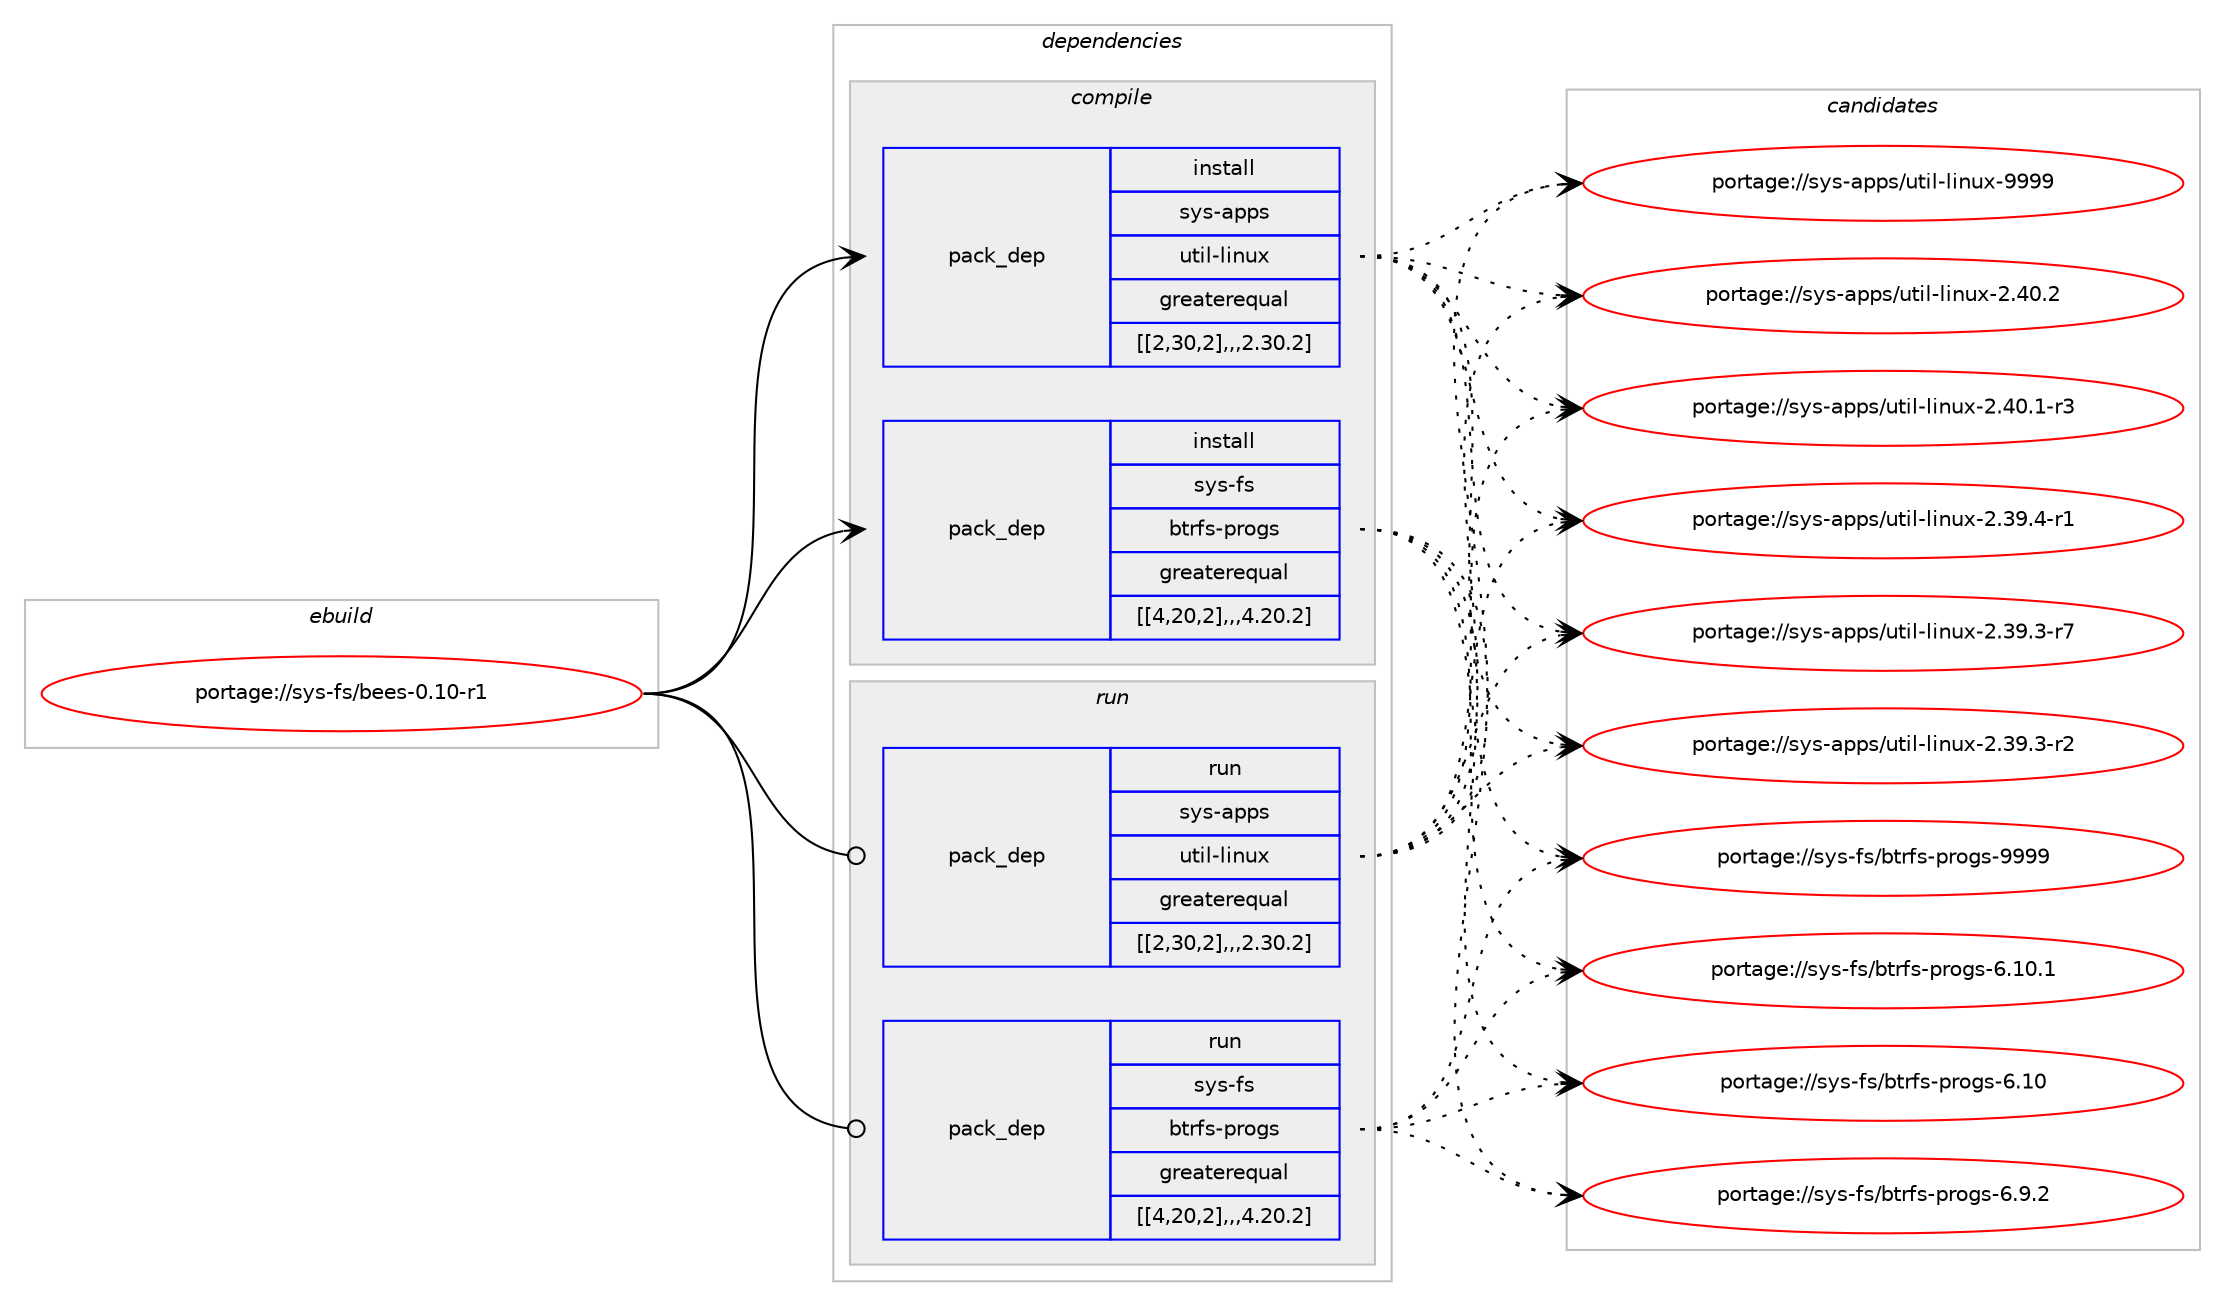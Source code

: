 digraph prolog {

# *************
# Graph options
# *************

newrank=true;
concentrate=true;
compound=true;
graph [rankdir=LR,fontname=Helvetica,fontsize=10,ranksep=1.5];#, ranksep=2.5, nodesep=0.2];
edge  [arrowhead=vee];
node  [fontname=Helvetica,fontsize=10];

# **********
# The ebuild
# **********

subgraph cluster_leftcol {
color=gray;
label=<<i>ebuild</i>>;
id [label="portage://sys-fs/bees-0.10-r1", color=red, width=4, href="../sys-fs/bees-0.10-r1.svg"];
}

# ****************
# The dependencies
# ****************

subgraph cluster_midcol {
color=gray;
label=<<i>dependencies</i>>;
subgraph cluster_compile {
fillcolor="#eeeeee";
style=filled;
label=<<i>compile</i>>;
subgraph pack329887 {
dependency453552 [label=<<TABLE BORDER="0" CELLBORDER="1" CELLSPACING="0" CELLPADDING="4" WIDTH="220"><TR><TD ROWSPAN="6" CELLPADDING="30">pack_dep</TD></TR><TR><TD WIDTH="110">install</TD></TR><TR><TD>sys-apps</TD></TR><TR><TD>util-linux</TD></TR><TR><TD>greaterequal</TD></TR><TR><TD>[[2,30,2],,,2.30.2]</TD></TR></TABLE>>, shape=none, color=blue];
}
id:e -> dependency453552:w [weight=20,style="solid",arrowhead="vee"];
subgraph pack329888 {
dependency453553 [label=<<TABLE BORDER="0" CELLBORDER="1" CELLSPACING="0" CELLPADDING="4" WIDTH="220"><TR><TD ROWSPAN="6" CELLPADDING="30">pack_dep</TD></TR><TR><TD WIDTH="110">install</TD></TR><TR><TD>sys-fs</TD></TR><TR><TD>btrfs-progs</TD></TR><TR><TD>greaterequal</TD></TR><TR><TD>[[4,20,2],,,4.20.2]</TD></TR></TABLE>>, shape=none, color=blue];
}
id:e -> dependency453553:w [weight=20,style="solid",arrowhead="vee"];
}
subgraph cluster_compileandrun {
fillcolor="#eeeeee";
style=filled;
label=<<i>compile and run</i>>;
}
subgraph cluster_run {
fillcolor="#eeeeee";
style=filled;
label=<<i>run</i>>;
subgraph pack329889 {
dependency453554 [label=<<TABLE BORDER="0" CELLBORDER="1" CELLSPACING="0" CELLPADDING="4" WIDTH="220"><TR><TD ROWSPAN="6" CELLPADDING="30">pack_dep</TD></TR><TR><TD WIDTH="110">run</TD></TR><TR><TD>sys-apps</TD></TR><TR><TD>util-linux</TD></TR><TR><TD>greaterequal</TD></TR><TR><TD>[[2,30,2],,,2.30.2]</TD></TR></TABLE>>, shape=none, color=blue];
}
id:e -> dependency453554:w [weight=20,style="solid",arrowhead="odot"];
subgraph pack329890 {
dependency453555 [label=<<TABLE BORDER="0" CELLBORDER="1" CELLSPACING="0" CELLPADDING="4" WIDTH="220"><TR><TD ROWSPAN="6" CELLPADDING="30">pack_dep</TD></TR><TR><TD WIDTH="110">run</TD></TR><TR><TD>sys-fs</TD></TR><TR><TD>btrfs-progs</TD></TR><TR><TD>greaterequal</TD></TR><TR><TD>[[4,20,2],,,4.20.2]</TD></TR></TABLE>>, shape=none, color=blue];
}
id:e -> dependency453555:w [weight=20,style="solid",arrowhead="odot"];
}
}

# **************
# The candidates
# **************

subgraph cluster_choices {
rank=same;
color=gray;
label=<<i>candidates</i>>;

subgraph choice329887 {
color=black;
nodesep=1;
choice115121115459711211211547117116105108451081051101171204557575757 [label="portage://sys-apps/util-linux-9999", color=red, width=4,href="../sys-apps/util-linux-9999.svg"];
choice1151211154597112112115471171161051084510810511011712045504652484650 [label="portage://sys-apps/util-linux-2.40.2", color=red, width=4,href="../sys-apps/util-linux-2.40.2.svg"];
choice11512111545971121121154711711610510845108105110117120455046524846494511451 [label="portage://sys-apps/util-linux-2.40.1-r3", color=red, width=4,href="../sys-apps/util-linux-2.40.1-r3.svg"];
choice11512111545971121121154711711610510845108105110117120455046515746524511449 [label="portage://sys-apps/util-linux-2.39.4-r1", color=red, width=4,href="../sys-apps/util-linux-2.39.4-r1.svg"];
choice11512111545971121121154711711610510845108105110117120455046515746514511455 [label="portage://sys-apps/util-linux-2.39.3-r7", color=red, width=4,href="../sys-apps/util-linux-2.39.3-r7.svg"];
choice11512111545971121121154711711610510845108105110117120455046515746514511450 [label="portage://sys-apps/util-linux-2.39.3-r2", color=red, width=4,href="../sys-apps/util-linux-2.39.3-r2.svg"];
dependency453552:e -> choice115121115459711211211547117116105108451081051101171204557575757:w [style=dotted,weight="100"];
dependency453552:e -> choice1151211154597112112115471171161051084510810511011712045504652484650:w [style=dotted,weight="100"];
dependency453552:e -> choice11512111545971121121154711711610510845108105110117120455046524846494511451:w [style=dotted,weight="100"];
dependency453552:e -> choice11512111545971121121154711711610510845108105110117120455046515746524511449:w [style=dotted,weight="100"];
dependency453552:e -> choice11512111545971121121154711711610510845108105110117120455046515746514511455:w [style=dotted,weight="100"];
dependency453552:e -> choice11512111545971121121154711711610510845108105110117120455046515746514511450:w [style=dotted,weight="100"];
}
subgraph choice329888 {
color=black;
nodesep=1;
choice115121115451021154798116114102115451121141111031154557575757 [label="portage://sys-fs/btrfs-progs-9999", color=red, width=4,href="../sys-fs/btrfs-progs-9999.svg"];
choice1151211154510211547981161141021154511211411110311545544649484649 [label="portage://sys-fs/btrfs-progs-6.10.1", color=red, width=4,href="../sys-fs/btrfs-progs-6.10.1.svg"];
choice115121115451021154798116114102115451121141111031154554464948 [label="portage://sys-fs/btrfs-progs-6.10", color=red, width=4,href="../sys-fs/btrfs-progs-6.10.svg"];
choice11512111545102115479811611410211545112114111103115455446574650 [label="portage://sys-fs/btrfs-progs-6.9.2", color=red, width=4,href="../sys-fs/btrfs-progs-6.9.2.svg"];
dependency453553:e -> choice115121115451021154798116114102115451121141111031154557575757:w [style=dotted,weight="100"];
dependency453553:e -> choice1151211154510211547981161141021154511211411110311545544649484649:w [style=dotted,weight="100"];
dependency453553:e -> choice115121115451021154798116114102115451121141111031154554464948:w [style=dotted,weight="100"];
dependency453553:e -> choice11512111545102115479811611410211545112114111103115455446574650:w [style=dotted,weight="100"];
}
subgraph choice329889 {
color=black;
nodesep=1;
choice115121115459711211211547117116105108451081051101171204557575757 [label="portage://sys-apps/util-linux-9999", color=red, width=4,href="../sys-apps/util-linux-9999.svg"];
choice1151211154597112112115471171161051084510810511011712045504652484650 [label="portage://sys-apps/util-linux-2.40.2", color=red, width=4,href="../sys-apps/util-linux-2.40.2.svg"];
choice11512111545971121121154711711610510845108105110117120455046524846494511451 [label="portage://sys-apps/util-linux-2.40.1-r3", color=red, width=4,href="../sys-apps/util-linux-2.40.1-r3.svg"];
choice11512111545971121121154711711610510845108105110117120455046515746524511449 [label="portage://sys-apps/util-linux-2.39.4-r1", color=red, width=4,href="../sys-apps/util-linux-2.39.4-r1.svg"];
choice11512111545971121121154711711610510845108105110117120455046515746514511455 [label="portage://sys-apps/util-linux-2.39.3-r7", color=red, width=4,href="../sys-apps/util-linux-2.39.3-r7.svg"];
choice11512111545971121121154711711610510845108105110117120455046515746514511450 [label="portage://sys-apps/util-linux-2.39.3-r2", color=red, width=4,href="../sys-apps/util-linux-2.39.3-r2.svg"];
dependency453554:e -> choice115121115459711211211547117116105108451081051101171204557575757:w [style=dotted,weight="100"];
dependency453554:e -> choice1151211154597112112115471171161051084510810511011712045504652484650:w [style=dotted,weight="100"];
dependency453554:e -> choice11512111545971121121154711711610510845108105110117120455046524846494511451:w [style=dotted,weight="100"];
dependency453554:e -> choice11512111545971121121154711711610510845108105110117120455046515746524511449:w [style=dotted,weight="100"];
dependency453554:e -> choice11512111545971121121154711711610510845108105110117120455046515746514511455:w [style=dotted,weight="100"];
dependency453554:e -> choice11512111545971121121154711711610510845108105110117120455046515746514511450:w [style=dotted,weight="100"];
}
subgraph choice329890 {
color=black;
nodesep=1;
choice115121115451021154798116114102115451121141111031154557575757 [label="portage://sys-fs/btrfs-progs-9999", color=red, width=4,href="../sys-fs/btrfs-progs-9999.svg"];
choice1151211154510211547981161141021154511211411110311545544649484649 [label="portage://sys-fs/btrfs-progs-6.10.1", color=red, width=4,href="../sys-fs/btrfs-progs-6.10.1.svg"];
choice115121115451021154798116114102115451121141111031154554464948 [label="portage://sys-fs/btrfs-progs-6.10", color=red, width=4,href="../sys-fs/btrfs-progs-6.10.svg"];
choice11512111545102115479811611410211545112114111103115455446574650 [label="portage://sys-fs/btrfs-progs-6.9.2", color=red, width=4,href="../sys-fs/btrfs-progs-6.9.2.svg"];
dependency453555:e -> choice115121115451021154798116114102115451121141111031154557575757:w [style=dotted,weight="100"];
dependency453555:e -> choice1151211154510211547981161141021154511211411110311545544649484649:w [style=dotted,weight="100"];
dependency453555:e -> choice115121115451021154798116114102115451121141111031154554464948:w [style=dotted,weight="100"];
dependency453555:e -> choice11512111545102115479811611410211545112114111103115455446574650:w [style=dotted,weight="100"];
}
}

}
